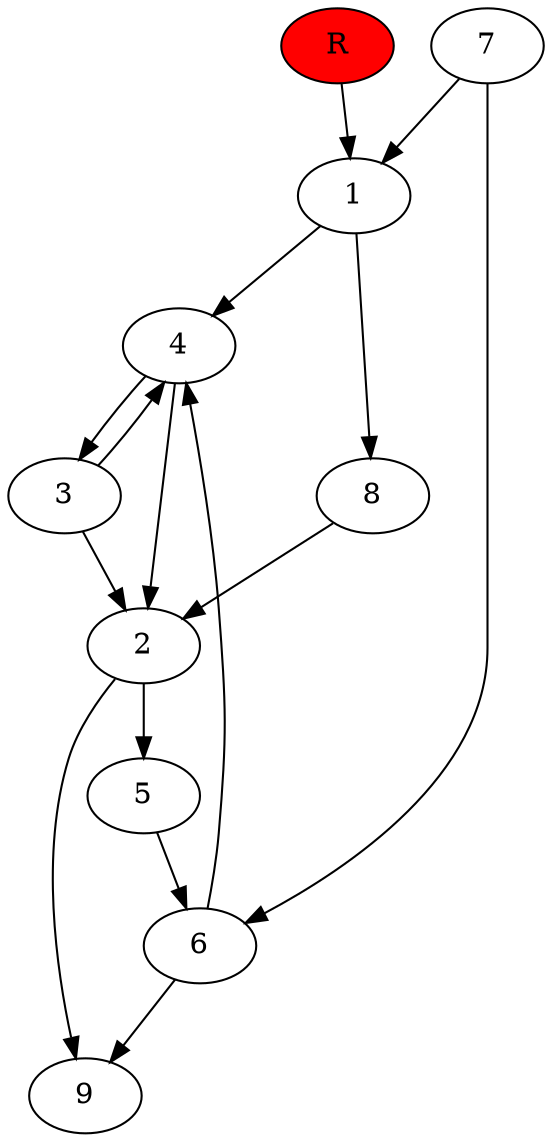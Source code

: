 digraph prb24965 {
	1
	2
	3
	4
	5
	6
	7
	8
	R [fillcolor="#ff0000" style=filled]
	1 -> 4
	1 -> 8
	2 -> 5
	2 -> 9
	3 -> 2
	3 -> 4
	4 -> 2
	4 -> 3
	5 -> 6
	6 -> 4
	6 -> 9
	7 -> 1
	7 -> 6
	8 -> 2
	R -> 1
}
